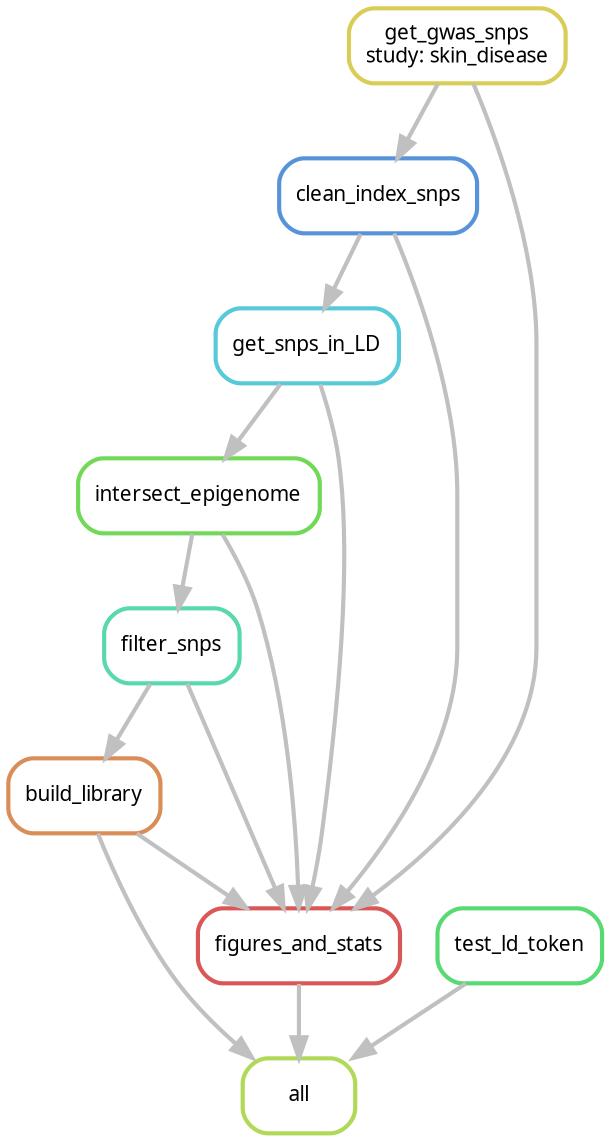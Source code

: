 digraph snakemake_dag {
    graph[bgcolor=white, margin=0];
    node[shape=box, style=rounded, fontname=sans,                 fontsize=10, penwidth=2];
    edge[penwidth=2, color=grey];
	0[label = "all", color = "0.22 0.6 0.85", style="rounded"];
	1[label = "build_library", color = "0.07 0.6 0.85", style="rounded"];
	2[label = "filter_snps", color = "0.44 0.6 0.85", style="rounded"];
	3[label = "intersect_epigenome", color = "0.30 0.6 0.85", style="rounded"];
	4[label = "get_snps_in_LD", color = "0.52 0.6 0.85", style="rounded"];
	5[label = "clean_index_snps", color = "0.59 0.6 0.85", style="rounded"];
	6[label = "get_gwas_snps\nstudy: skin_disease", color = "0.15 0.6 0.85", style="rounded"];
	7[label = "figures_and_stats", color = "0.00 0.6 0.85", style="rounded"];
	8[label = "test_ld_token", color = "0.37 0.6 0.85", style="rounded"];
	1 -> 0
	7 -> 0
	8 -> 0
	2 -> 1
	3 -> 2
	4 -> 3
	5 -> 4
	6 -> 5
	6 -> 7
	5 -> 7
	4 -> 7
	3 -> 7
	2 -> 7
	1 -> 7
}            
